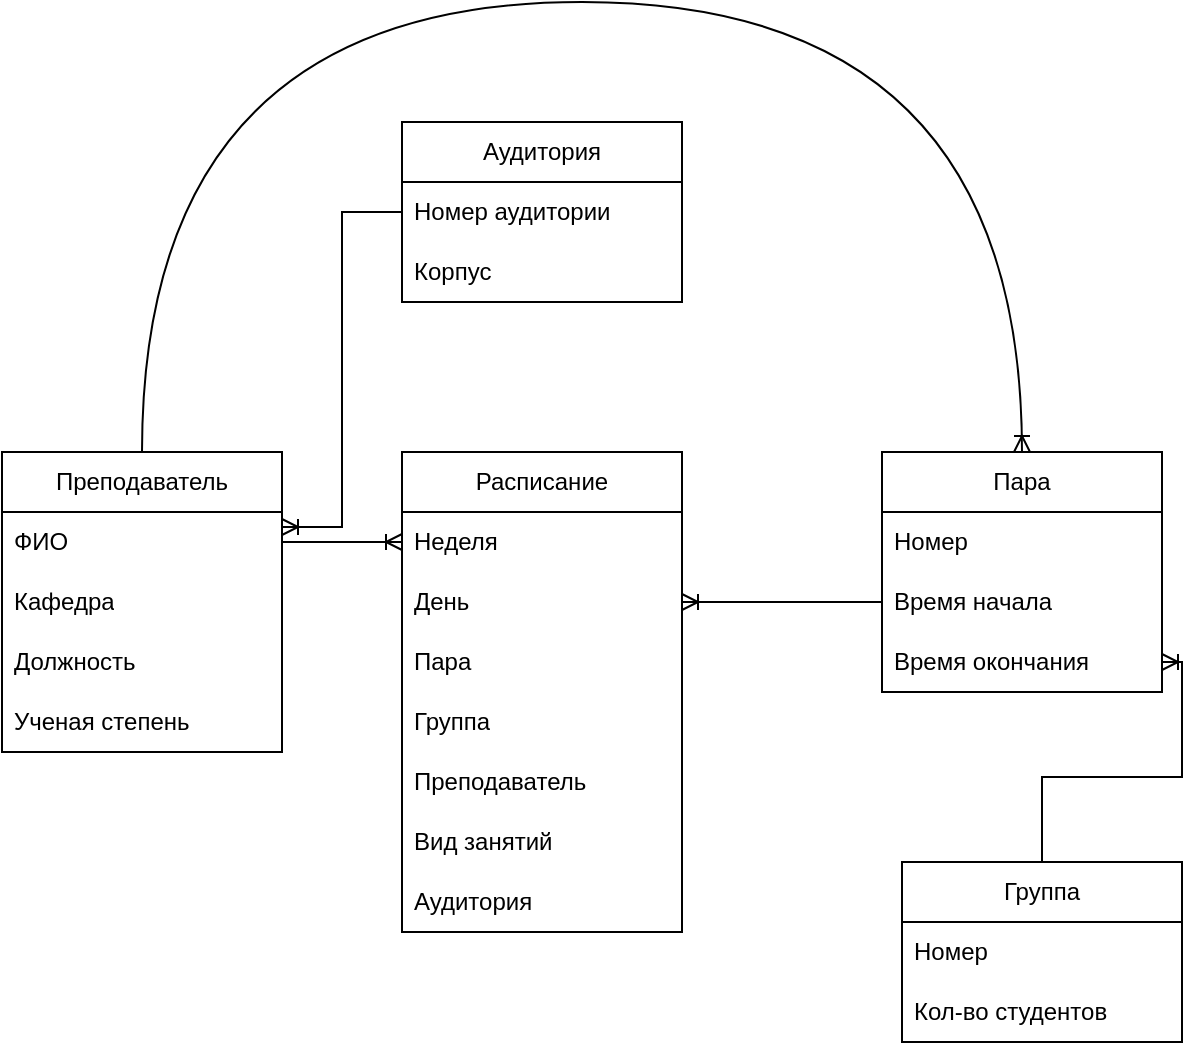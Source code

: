 <mxfile version="24.4.0" type="device">
  <diagram name="Страница — 1" id="7kIdqPs1XcDaO2PSS_tb">
    <mxGraphModel dx="1509" dy="824" grid="1" gridSize="10" guides="1" tooltips="1" connect="1" arrows="1" fold="1" page="1" pageScale="1" pageWidth="827" pageHeight="1169" math="0" shadow="0">
      <root>
        <mxCell id="0" />
        <mxCell id="1" parent="0" />
        <mxCell id="WGAlh1RUvDZKrFWjsx3Y-1" value="Аудитория" style="swimlane;fontStyle=0;childLayout=stackLayout;horizontal=1;startSize=30;horizontalStack=0;resizeParent=1;resizeParentMax=0;resizeLast=0;collapsible=1;marginBottom=0;whiteSpace=wrap;html=1;" vertex="1" parent="1">
          <mxGeometry x="310" y="330" width="140" height="90" as="geometry" />
        </mxCell>
        <mxCell id="WGAlh1RUvDZKrFWjsx3Y-3" value="Номер аудитории" style="text;strokeColor=none;fillColor=none;align=left;verticalAlign=middle;spacingLeft=4;spacingRight=4;overflow=hidden;points=[[0,0.5],[1,0.5]];portConstraint=eastwest;rotatable=0;whiteSpace=wrap;html=1;" vertex="1" parent="WGAlh1RUvDZKrFWjsx3Y-1">
          <mxGeometry y="30" width="140" height="30" as="geometry" />
        </mxCell>
        <mxCell id="WGAlh1RUvDZKrFWjsx3Y-45" value="Корпус" style="text;strokeColor=none;fillColor=none;align=left;verticalAlign=middle;spacingLeft=4;spacingRight=4;overflow=hidden;points=[[0,0.5],[1,0.5]];portConstraint=eastwest;rotatable=0;whiteSpace=wrap;html=1;" vertex="1" parent="WGAlh1RUvDZKrFWjsx3Y-1">
          <mxGeometry y="60" width="140" height="30" as="geometry" />
        </mxCell>
        <mxCell id="WGAlh1RUvDZKrFWjsx3Y-8" value="Пара" style="swimlane;fontStyle=0;childLayout=stackLayout;horizontal=1;startSize=30;horizontalStack=0;resizeParent=1;resizeParentMax=0;resizeLast=0;collapsible=1;marginBottom=0;whiteSpace=wrap;html=1;" vertex="1" parent="1">
          <mxGeometry x="550" y="495" width="140" height="120" as="geometry" />
        </mxCell>
        <mxCell id="WGAlh1RUvDZKrFWjsx3Y-9" value="Номер" style="text;strokeColor=none;fillColor=none;align=left;verticalAlign=middle;spacingLeft=4;spacingRight=4;overflow=hidden;points=[[0,0.5],[1,0.5]];portConstraint=eastwest;rotatable=0;whiteSpace=wrap;html=1;" vertex="1" parent="WGAlh1RUvDZKrFWjsx3Y-8">
          <mxGeometry y="30" width="140" height="30" as="geometry" />
        </mxCell>
        <mxCell id="WGAlh1RUvDZKrFWjsx3Y-10" value="Время начала" style="text;strokeColor=none;fillColor=none;align=left;verticalAlign=middle;spacingLeft=4;spacingRight=4;overflow=hidden;points=[[0,0.5],[1,0.5]];portConstraint=eastwest;rotatable=0;whiteSpace=wrap;html=1;" vertex="1" parent="WGAlh1RUvDZKrFWjsx3Y-8">
          <mxGeometry y="60" width="140" height="30" as="geometry" />
        </mxCell>
        <mxCell id="WGAlh1RUvDZKrFWjsx3Y-53" value="Время окончания" style="text;strokeColor=none;fillColor=none;align=left;verticalAlign=middle;spacingLeft=4;spacingRight=4;overflow=hidden;points=[[0,0.5],[1,0.5]];portConstraint=eastwest;rotatable=0;whiteSpace=wrap;html=1;" vertex="1" parent="WGAlh1RUvDZKrFWjsx3Y-8">
          <mxGeometry y="90" width="140" height="30" as="geometry" />
        </mxCell>
        <mxCell id="WGAlh1RUvDZKrFWjsx3Y-12" value="Группа" style="swimlane;fontStyle=0;childLayout=stackLayout;horizontal=1;startSize=30;horizontalStack=0;resizeParent=1;resizeParentMax=0;resizeLast=0;collapsible=1;marginBottom=0;whiteSpace=wrap;html=1;" vertex="1" parent="1">
          <mxGeometry x="560" y="700" width="140" height="90" as="geometry" />
        </mxCell>
        <mxCell id="WGAlh1RUvDZKrFWjsx3Y-13" value="Номер" style="text;strokeColor=none;fillColor=none;align=left;verticalAlign=middle;spacingLeft=4;spacingRight=4;overflow=hidden;points=[[0,0.5],[1,0.5]];portConstraint=eastwest;rotatable=0;whiteSpace=wrap;html=1;" vertex="1" parent="WGAlh1RUvDZKrFWjsx3Y-12">
          <mxGeometry y="30" width="140" height="30" as="geometry" />
        </mxCell>
        <mxCell id="WGAlh1RUvDZKrFWjsx3Y-14" value="Кол-во студентов" style="text;strokeColor=none;fillColor=none;align=left;verticalAlign=middle;spacingLeft=4;spacingRight=4;overflow=hidden;points=[[0,0.5],[1,0.5]];portConstraint=eastwest;rotatable=0;whiteSpace=wrap;html=1;" vertex="1" parent="WGAlh1RUvDZKrFWjsx3Y-12">
          <mxGeometry y="60" width="140" height="30" as="geometry" />
        </mxCell>
        <mxCell id="WGAlh1RUvDZKrFWjsx3Y-19" value="Расписание" style="swimlane;fontStyle=0;childLayout=stackLayout;horizontal=1;startSize=30;horizontalStack=0;resizeParent=1;resizeParentMax=0;resizeLast=0;collapsible=1;marginBottom=0;whiteSpace=wrap;html=1;" vertex="1" parent="1">
          <mxGeometry x="310" y="495" width="140" height="240" as="geometry" />
        </mxCell>
        <mxCell id="WGAlh1RUvDZKrFWjsx3Y-20" value="Неделя" style="text;strokeColor=none;fillColor=none;align=left;verticalAlign=middle;spacingLeft=4;spacingRight=4;overflow=hidden;points=[[0,0.5],[1,0.5]];portConstraint=eastwest;rotatable=0;whiteSpace=wrap;html=1;" vertex="1" parent="WGAlh1RUvDZKrFWjsx3Y-19">
          <mxGeometry y="30" width="140" height="30" as="geometry" />
        </mxCell>
        <mxCell id="WGAlh1RUvDZKrFWjsx3Y-21" value="День" style="text;strokeColor=none;fillColor=none;align=left;verticalAlign=middle;spacingLeft=4;spacingRight=4;overflow=hidden;points=[[0,0.5],[1,0.5]];portConstraint=eastwest;rotatable=0;whiteSpace=wrap;html=1;" vertex="1" parent="WGAlh1RUvDZKrFWjsx3Y-19">
          <mxGeometry y="60" width="140" height="30" as="geometry" />
        </mxCell>
        <mxCell id="WGAlh1RUvDZKrFWjsx3Y-48" value="Пара" style="text;strokeColor=none;fillColor=none;align=left;verticalAlign=middle;spacingLeft=4;spacingRight=4;overflow=hidden;points=[[0,0.5],[1,0.5]];portConstraint=eastwest;rotatable=0;whiteSpace=wrap;html=1;" vertex="1" parent="WGAlh1RUvDZKrFWjsx3Y-19">
          <mxGeometry y="90" width="140" height="30" as="geometry" />
        </mxCell>
        <mxCell id="WGAlh1RUvDZKrFWjsx3Y-50" value="Группа" style="text;strokeColor=none;fillColor=none;align=left;verticalAlign=middle;spacingLeft=4;spacingRight=4;overflow=hidden;points=[[0,0.5],[1,0.5]];portConstraint=eastwest;rotatable=0;whiteSpace=wrap;html=1;" vertex="1" parent="WGAlh1RUvDZKrFWjsx3Y-19">
          <mxGeometry y="120" width="140" height="30" as="geometry" />
        </mxCell>
        <mxCell id="WGAlh1RUvDZKrFWjsx3Y-51" value="Преподаватель" style="text;strokeColor=none;fillColor=none;align=left;verticalAlign=middle;spacingLeft=4;spacingRight=4;overflow=hidden;points=[[0,0.5],[1,0.5]];portConstraint=eastwest;rotatable=0;whiteSpace=wrap;html=1;" vertex="1" parent="WGAlh1RUvDZKrFWjsx3Y-19">
          <mxGeometry y="150" width="140" height="30" as="geometry" />
        </mxCell>
        <mxCell id="WGAlh1RUvDZKrFWjsx3Y-52" value="Вид занятий" style="text;strokeColor=none;fillColor=none;align=left;verticalAlign=middle;spacingLeft=4;spacingRight=4;overflow=hidden;points=[[0,0.5],[1,0.5]];portConstraint=eastwest;rotatable=0;whiteSpace=wrap;html=1;" vertex="1" parent="WGAlh1RUvDZKrFWjsx3Y-19">
          <mxGeometry y="180" width="140" height="30" as="geometry" />
        </mxCell>
        <mxCell id="WGAlh1RUvDZKrFWjsx3Y-49" value="Аудитория" style="text;strokeColor=none;fillColor=none;align=left;verticalAlign=middle;spacingLeft=4;spacingRight=4;overflow=hidden;points=[[0,0.5],[1,0.5]];portConstraint=eastwest;rotatable=0;whiteSpace=wrap;html=1;" vertex="1" parent="WGAlh1RUvDZKrFWjsx3Y-19">
          <mxGeometry y="210" width="140" height="30" as="geometry" />
        </mxCell>
        <mxCell id="WGAlh1RUvDZKrFWjsx3Y-26" value="Преподаватель" style="swimlane;fontStyle=0;childLayout=stackLayout;horizontal=1;startSize=30;horizontalStack=0;resizeParent=1;resizeParentMax=0;resizeLast=0;collapsible=1;marginBottom=0;whiteSpace=wrap;html=1;" vertex="1" parent="1">
          <mxGeometry x="110" y="495" width="140" height="150" as="geometry" />
        </mxCell>
        <mxCell id="WGAlh1RUvDZKrFWjsx3Y-27" value="ФИО" style="text;strokeColor=none;fillColor=none;align=left;verticalAlign=middle;spacingLeft=4;spacingRight=4;overflow=hidden;points=[[0,0.5],[1,0.5]];portConstraint=eastwest;rotatable=0;whiteSpace=wrap;html=1;" vertex="1" parent="WGAlh1RUvDZKrFWjsx3Y-26">
          <mxGeometry y="30" width="140" height="30" as="geometry" />
        </mxCell>
        <mxCell id="WGAlh1RUvDZKrFWjsx3Y-28" value="Кафедра" style="text;strokeColor=none;fillColor=none;align=left;verticalAlign=middle;spacingLeft=4;spacingRight=4;overflow=hidden;points=[[0,0.5],[1,0.5]];portConstraint=eastwest;rotatable=0;whiteSpace=wrap;html=1;" vertex="1" parent="WGAlh1RUvDZKrFWjsx3Y-26">
          <mxGeometry y="60" width="140" height="30" as="geometry" />
        </mxCell>
        <mxCell id="WGAlh1RUvDZKrFWjsx3Y-46" value="Должность" style="text;strokeColor=none;fillColor=none;align=left;verticalAlign=middle;spacingLeft=4;spacingRight=4;overflow=hidden;points=[[0,0.5],[1,0.5]];portConstraint=eastwest;rotatable=0;whiteSpace=wrap;html=1;" vertex="1" parent="WGAlh1RUvDZKrFWjsx3Y-26">
          <mxGeometry y="90" width="140" height="30" as="geometry" />
        </mxCell>
        <mxCell id="WGAlh1RUvDZKrFWjsx3Y-47" value="Ученая степень" style="text;strokeColor=none;fillColor=none;align=left;verticalAlign=middle;spacingLeft=4;spacingRight=4;overflow=hidden;points=[[0,0.5],[1,0.5]];portConstraint=eastwest;rotatable=0;whiteSpace=wrap;html=1;" vertex="1" parent="WGAlh1RUvDZKrFWjsx3Y-26">
          <mxGeometry y="120" width="140" height="30" as="geometry" />
        </mxCell>
        <mxCell id="WGAlh1RUvDZKrFWjsx3Y-32" value="" style="edgeStyle=entityRelationEdgeStyle;fontSize=12;html=1;endArrow=ERoneToMany;rounded=0;exitX=0;exitY=0.5;exitDx=0;exitDy=0;" edge="1" parent="1" source="WGAlh1RUvDZKrFWjsx3Y-10" target="WGAlh1RUvDZKrFWjsx3Y-21">
          <mxGeometry width="100" height="100" relative="1" as="geometry">
            <mxPoint x="364" y="730" as="sourcePoint" />
            <mxPoint x="464" y="630" as="targetPoint" />
          </mxGeometry>
        </mxCell>
        <mxCell id="WGAlh1RUvDZKrFWjsx3Y-34" value="" style="edgeStyle=entityRelationEdgeStyle;fontSize=12;html=1;endArrow=ERoneToMany;rounded=0;exitX=1;exitY=0.5;exitDx=0;exitDy=0;entryX=0;entryY=0.5;entryDx=0;entryDy=0;" edge="1" parent="1" source="WGAlh1RUvDZKrFWjsx3Y-27" target="WGAlh1RUvDZKrFWjsx3Y-20">
          <mxGeometry width="100" height="100" relative="1" as="geometry">
            <mxPoint x="550" y="460" as="sourcePoint" />
            <mxPoint x="650" y="360" as="targetPoint" />
          </mxGeometry>
        </mxCell>
        <mxCell id="WGAlh1RUvDZKrFWjsx3Y-36" value="" style="edgeStyle=entityRelationEdgeStyle;fontSize=12;html=1;endArrow=ERoneToMany;rounded=0;entryX=1;entryY=0.25;entryDx=0;entryDy=0;exitX=0;exitY=0.5;exitDx=0;exitDy=0;" edge="1" parent="1" source="WGAlh1RUvDZKrFWjsx3Y-3" target="WGAlh1RUvDZKrFWjsx3Y-26">
          <mxGeometry width="100" height="100" relative="1" as="geometry">
            <mxPoint x="480.5" y="289.67" as="sourcePoint" />
            <mxPoint x="650" y="360" as="targetPoint" />
          </mxGeometry>
        </mxCell>
        <mxCell id="WGAlh1RUvDZKrFWjsx3Y-55" value="" style="edgeStyle=orthogonalEdgeStyle;fontSize=12;html=1;endArrow=ERoneToMany;rounded=0;elbow=vertical;exitX=0.5;exitY=0;exitDx=0;exitDy=0;curved=1;entryX=0.5;entryY=0;entryDx=0;entryDy=0;" edge="1" parent="1" source="WGAlh1RUvDZKrFWjsx3Y-26" target="WGAlh1RUvDZKrFWjsx3Y-8">
          <mxGeometry width="100" height="100" relative="1" as="geometry">
            <mxPoint x="140" y="420" as="sourcePoint" />
            <mxPoint x="280" y="160" as="targetPoint" />
            <Array as="points">
              <mxPoint x="180" y="270" />
              <mxPoint x="620" y="270" />
            </Array>
          </mxGeometry>
        </mxCell>
        <mxCell id="WGAlh1RUvDZKrFWjsx3Y-57" value="" style="edgeStyle=orthogonalEdgeStyle;fontSize=12;html=1;endArrow=ERoneToMany;rounded=0;exitX=0.5;exitY=0;exitDx=0;exitDy=0;entryX=1;entryY=0.5;entryDx=0;entryDy=0;" edge="1" parent="1" source="WGAlh1RUvDZKrFWjsx3Y-12" target="WGAlh1RUvDZKrFWjsx3Y-53">
          <mxGeometry width="100" height="100" relative="1" as="geometry">
            <mxPoint x="250" y="690" as="sourcePoint" />
            <mxPoint x="350" y="590" as="targetPoint" />
          </mxGeometry>
        </mxCell>
      </root>
    </mxGraphModel>
  </diagram>
</mxfile>
